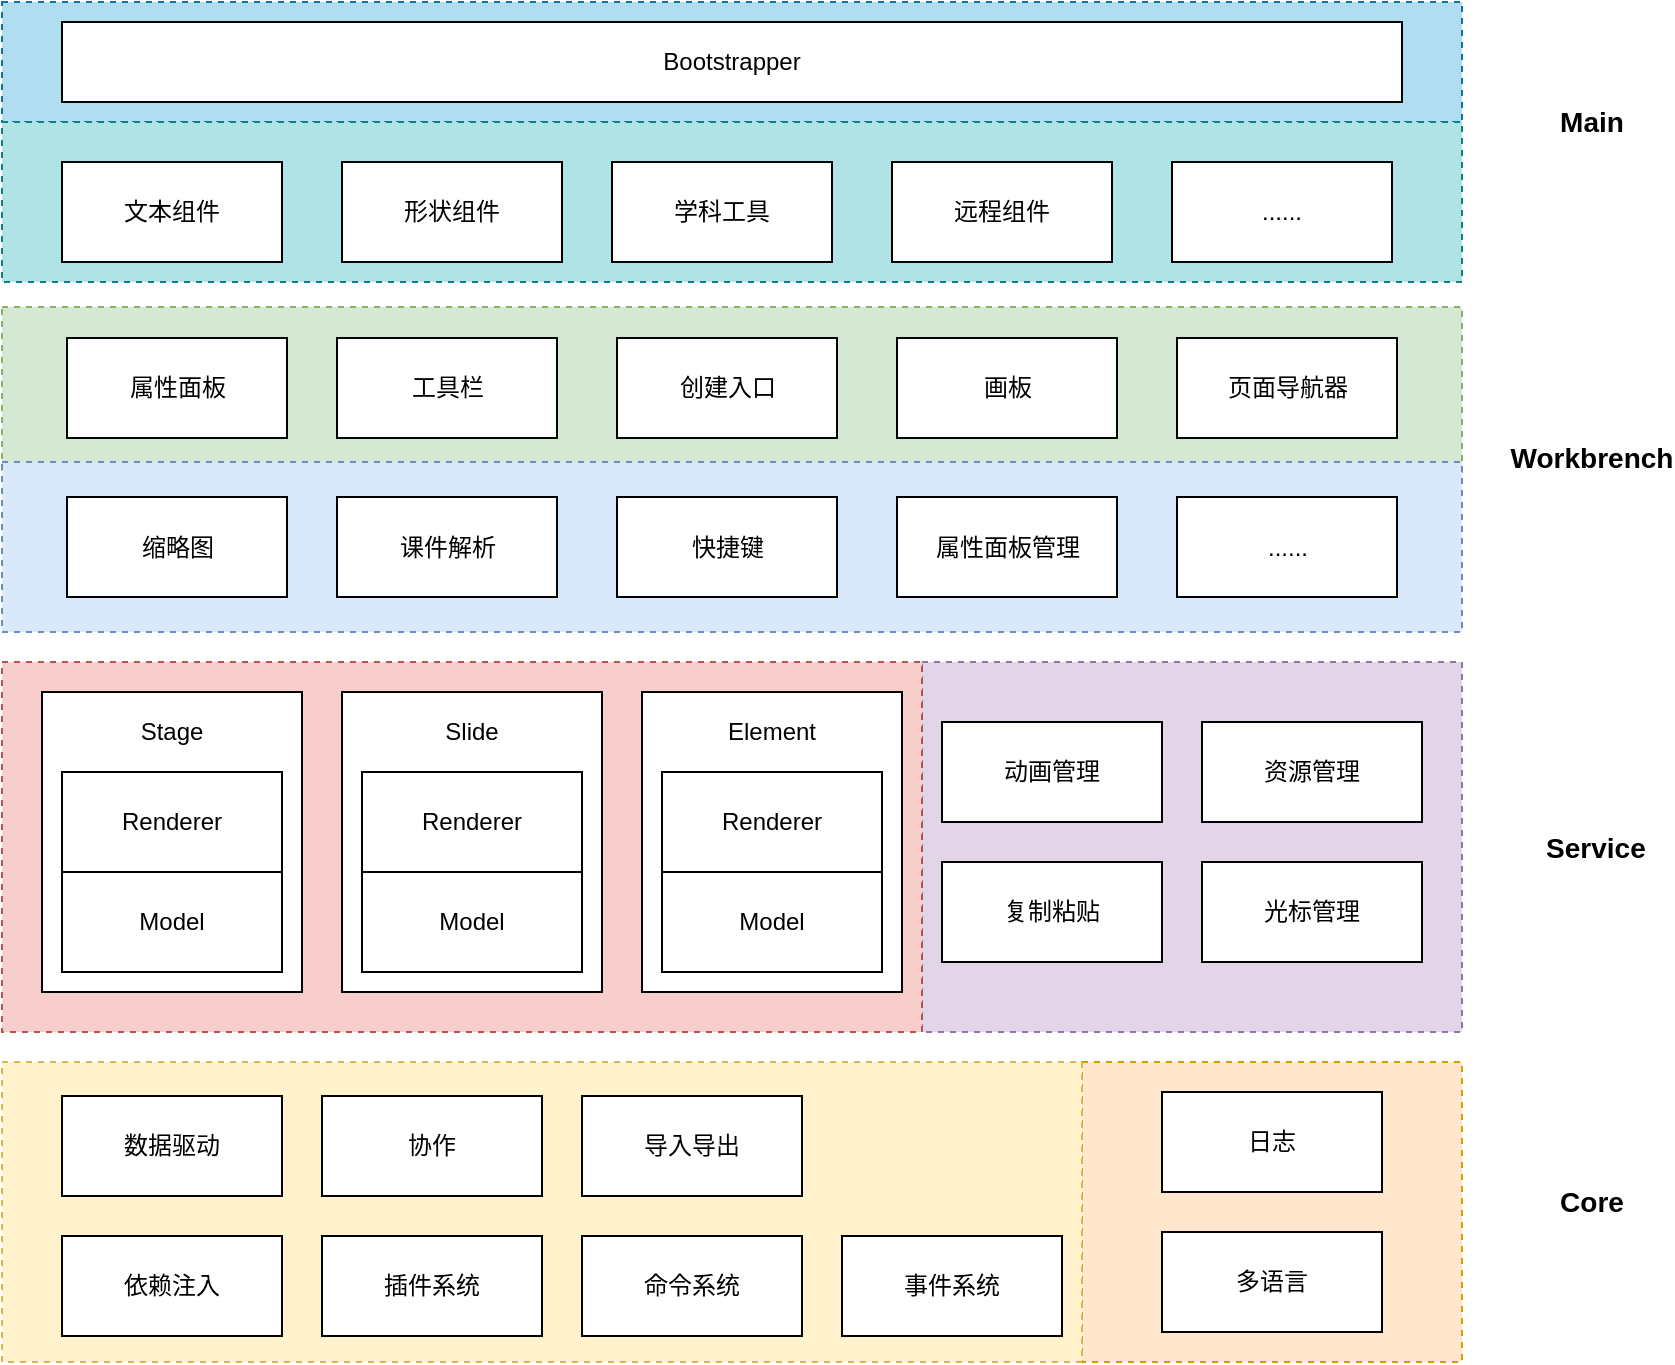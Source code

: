 <mxfile version="15.5.5" type="github"><diagram id="pkMIbwWAVx0sPegUFxgZ" name="Page-1"><mxGraphModel dx="1309" dy="1423" grid="1" gridSize="10" guides="1" tooltips="1" connect="1" arrows="1" fold="1" page="0" pageScale="1" pageWidth="827" pageHeight="1169" math="0" shadow="0"><root><mxCell id="0"/><mxCell id="1" parent="0"/><mxCell id="zEMKaAJTDBYtPiXh9I3o-1" value="" style="rounded=0;whiteSpace=wrap;html=1;dashed=1;fillColor=#b1ddf0;strokeColor=#10739e;" parent="1" vertex="1"><mxGeometry x="-150" y="-410" width="730" height="60" as="geometry"/></mxCell><mxCell id="sn1gpogE_0piRO8i1tVu-50" value="" style="rounded=0;whiteSpace=wrap;html=1;dashed=1;fillColor=#b0e3e6;strokeColor=#0e8088;" parent="1" vertex="1"><mxGeometry x="-150" y="-350" width="730" height="80" as="geometry"/></mxCell><mxCell id="sn1gpogE_0piRO8i1tVu-44" value="" style="rounded=0;whiteSpace=wrap;html=1;dashed=1;fillColor=#d5e8d4;strokeColor=#82b366;" parent="1" vertex="1"><mxGeometry x="-150" y="-257.5" width="730" height="85" as="geometry"/></mxCell><mxCell id="sn1gpogE_0piRO8i1tVu-42" value="" style="rounded=0;whiteSpace=wrap;html=1;dashed=1;fillColor=#dae8fc;strokeColor=#6c8ebf;" parent="1" vertex="1"><mxGeometry x="-150" y="-180" width="730" height="85" as="geometry"/></mxCell><mxCell id="sn1gpogE_0piRO8i1tVu-31" value="" style="rounded=0;whiteSpace=wrap;html=1;dashed=1;fillColor=#e1d5e7;strokeColor=#9673a6;" parent="1" vertex="1"><mxGeometry x="310" y="-80" width="270" height="185" as="geometry"/></mxCell><mxCell id="sn1gpogE_0piRO8i1tVu-30" value="" style="rounded=0;whiteSpace=wrap;html=1;dashed=1;fillColor=#f8cecc;strokeColor=#b85450;" parent="1" vertex="1"><mxGeometry x="-150" y="-80" width="460" height="185" as="geometry"/></mxCell><mxCell id="sn1gpogE_0piRO8i1tVu-15" value="" style="rounded=0;whiteSpace=wrap;html=1;" parent="1" vertex="1"><mxGeometry x="-130" y="-65" width="130" height="150" as="geometry"/></mxCell><mxCell id="sn1gpogE_0piRO8i1tVu-11" value="" style="rounded=0;whiteSpace=wrap;html=1;dashed=1;fillColor=#ffe6cc;strokeColor=#d79b00;" parent="1" vertex="1"><mxGeometry x="390" y="120" width="190" height="150" as="geometry"/></mxCell><mxCell id="sn1gpogE_0piRO8i1tVu-10" value="" style="rounded=0;whiteSpace=wrap;html=1;dashed=1;fillColor=#fff2cc;strokeColor=#d6b656;" parent="1" vertex="1"><mxGeometry x="-150" y="120" width="540" height="150" as="geometry"/></mxCell><mxCell id="sn1gpogE_0piRO8i1tVu-1" value="依赖注入" style="rounded=0;whiteSpace=wrap;html=1;" parent="1" vertex="1"><mxGeometry x="-120" y="207" width="110" height="50" as="geometry"/></mxCell><mxCell id="sn1gpogE_0piRO8i1tVu-2" value="插件系统" style="rounded=0;whiteSpace=wrap;html=1;" parent="1" vertex="1"><mxGeometry x="10" y="207" width="110" height="50" as="geometry"/></mxCell><mxCell id="sn1gpogE_0piRO8i1tVu-3" value="命令系统" style="rounded=0;whiteSpace=wrap;html=1;" parent="1" vertex="1"><mxGeometry x="140" y="207" width="110" height="50" as="geometry"/></mxCell><mxCell id="sn1gpogE_0piRO8i1tVu-4" value="事件系统" style="rounded=0;whiteSpace=wrap;html=1;" parent="1" vertex="1"><mxGeometry x="270" y="207" width="110" height="50" as="geometry"/></mxCell><mxCell id="sn1gpogE_0piRO8i1tVu-5" value="数据驱动" style="rounded=0;whiteSpace=wrap;html=1;" parent="1" vertex="1"><mxGeometry x="-120" y="137" width="110" height="50" as="geometry"/></mxCell><mxCell id="sn1gpogE_0piRO8i1tVu-6" value="协作" style="rounded=0;whiteSpace=wrap;html=1;" parent="1" vertex="1"><mxGeometry x="10" y="137" width="110" height="50" as="geometry"/></mxCell><mxCell id="sn1gpogE_0piRO8i1tVu-7" value="导入导出" style="rounded=0;whiteSpace=wrap;html=1;" parent="1" vertex="1"><mxGeometry x="140" y="137" width="110" height="50" as="geometry"/></mxCell><mxCell id="sn1gpogE_0piRO8i1tVu-8" value="多语言" style="rounded=0;whiteSpace=wrap;html=1;" parent="1" vertex="1"><mxGeometry x="430" y="205" width="110" height="50" as="geometry"/></mxCell><mxCell id="sn1gpogE_0piRO8i1tVu-9" value="日志" style="rounded=0;whiteSpace=wrap;html=1;" parent="1" vertex="1"><mxGeometry x="430" y="135" width="110" height="50" as="geometry"/></mxCell><mxCell id="sn1gpogE_0piRO8i1tVu-13" value="Renderer" style="rounded=0;whiteSpace=wrap;html=1;" parent="1" vertex="1"><mxGeometry x="-120" y="-25" width="110" height="50" as="geometry"/></mxCell><mxCell id="sn1gpogE_0piRO8i1tVu-14" value="Model" style="rounded=0;whiteSpace=wrap;html=1;" parent="1" vertex="1"><mxGeometry x="-120" y="25" width="110" height="50" as="geometry"/></mxCell><mxCell id="sn1gpogE_0piRO8i1tVu-16" value="Stage" style="text;html=1;strokeColor=none;fillColor=none;align=center;verticalAlign=middle;whiteSpace=wrap;rounded=0;dashed=1;" parent="1" vertex="1"><mxGeometry x="-85" y="-55" width="40" height="20" as="geometry"/></mxCell><mxCell id="sn1gpogE_0piRO8i1tVu-17" value="" style="rounded=0;whiteSpace=wrap;html=1;" parent="1" vertex="1"><mxGeometry x="20" y="-65" width="130" height="150" as="geometry"/></mxCell><mxCell id="sn1gpogE_0piRO8i1tVu-18" value="Renderer" style="rounded=0;whiteSpace=wrap;html=1;" parent="1" vertex="1"><mxGeometry x="30" y="-25" width="110" height="50" as="geometry"/></mxCell><mxCell id="sn1gpogE_0piRO8i1tVu-19" value="Model" style="rounded=0;whiteSpace=wrap;html=1;" parent="1" vertex="1"><mxGeometry x="30" y="25" width="110" height="50" as="geometry"/></mxCell><mxCell id="sn1gpogE_0piRO8i1tVu-20" value="Slide" style="text;html=1;strokeColor=none;fillColor=none;align=center;verticalAlign=middle;whiteSpace=wrap;rounded=0;dashed=1;" parent="1" vertex="1"><mxGeometry x="65" y="-55" width="40" height="20" as="geometry"/></mxCell><mxCell id="sn1gpogE_0piRO8i1tVu-21" value="" style="rounded=0;whiteSpace=wrap;html=1;" parent="1" vertex="1"><mxGeometry x="170" y="-65" width="130" height="150" as="geometry"/></mxCell><mxCell id="sn1gpogE_0piRO8i1tVu-22" value="Renderer" style="rounded=0;whiteSpace=wrap;html=1;" parent="1" vertex="1"><mxGeometry x="180" y="-25" width="110" height="50" as="geometry"/></mxCell><mxCell id="sn1gpogE_0piRO8i1tVu-23" value="Model" style="rounded=0;whiteSpace=wrap;html=1;" parent="1" vertex="1"><mxGeometry x="180" y="25" width="110" height="50" as="geometry"/></mxCell><mxCell id="sn1gpogE_0piRO8i1tVu-24" value="Element" style="text;html=1;strokeColor=none;fillColor=none;align=center;verticalAlign=middle;whiteSpace=wrap;rounded=0;dashed=1;" parent="1" vertex="1"><mxGeometry x="215" y="-55" width="40" height="20" as="geometry"/></mxCell><mxCell id="sn1gpogE_0piRO8i1tVu-26" value="动画管理" style="rounded=0;whiteSpace=wrap;html=1;" parent="1" vertex="1"><mxGeometry x="320" y="-50" width="110" height="50" as="geometry"/></mxCell><mxCell id="sn1gpogE_0piRO8i1tVu-27" value="复制粘贴" style="rounded=0;whiteSpace=wrap;html=1;" parent="1" vertex="1"><mxGeometry x="320" y="20" width="110" height="50" as="geometry"/></mxCell><mxCell id="sn1gpogE_0piRO8i1tVu-28" value="光标管理" style="rounded=0;whiteSpace=wrap;html=1;" parent="1" vertex="1"><mxGeometry x="450" y="20" width="110" height="50" as="geometry"/></mxCell><mxCell id="sn1gpogE_0piRO8i1tVu-29" value="资源管理" style="rounded=0;whiteSpace=wrap;html=1;" parent="1" vertex="1"><mxGeometry x="450" y="-50" width="110" height="50" as="geometry"/></mxCell><mxCell id="sn1gpogE_0piRO8i1tVu-33" value="缩略图" style="rounded=0;whiteSpace=wrap;html=1;" parent="1" vertex="1"><mxGeometry x="-117.5" y="-162.5" width="110" height="50" as="geometry"/></mxCell><mxCell id="sn1gpogE_0piRO8i1tVu-34" value="课件解析" style="rounded=0;whiteSpace=wrap;html=1;" parent="1" vertex="1"><mxGeometry x="17.5" y="-162.5" width="110" height="50" as="geometry"/></mxCell><mxCell id="sn1gpogE_0piRO8i1tVu-35" value="快捷键" style="rounded=0;whiteSpace=wrap;html=1;" parent="1" vertex="1"><mxGeometry x="157.5" y="-162.5" width="110" height="50" as="geometry"/></mxCell><mxCell id="sn1gpogE_0piRO8i1tVu-36" value="属性面板管理" style="rounded=0;whiteSpace=wrap;html=1;" parent="1" vertex="1"><mxGeometry x="297.5" y="-162.5" width="110" height="50" as="geometry"/></mxCell><mxCell id="sn1gpogE_0piRO8i1tVu-37" value="属性面板" style="rounded=0;whiteSpace=wrap;html=1;" parent="1" vertex="1"><mxGeometry x="-117.5" y="-242" width="110" height="50" as="geometry"/></mxCell><mxCell id="sn1gpogE_0piRO8i1tVu-38" value="工具栏" style="rounded=0;whiteSpace=wrap;html=1;" parent="1" vertex="1"><mxGeometry x="17.5" y="-242" width="110" height="50" as="geometry"/></mxCell><mxCell id="sn1gpogE_0piRO8i1tVu-39" value="创建入口" style="rounded=0;whiteSpace=wrap;html=1;" parent="1" vertex="1"><mxGeometry x="157.5" y="-242" width="110" height="50" as="geometry"/></mxCell><mxCell id="sn1gpogE_0piRO8i1tVu-40" value="画板" style="rounded=0;whiteSpace=wrap;html=1;" parent="1" vertex="1"><mxGeometry x="297.5" y="-242" width="110" height="50" as="geometry"/></mxCell><mxCell id="sn1gpogE_0piRO8i1tVu-41" value="页面导航器" style="rounded=0;whiteSpace=wrap;html=1;" parent="1" vertex="1"><mxGeometry x="437.5" y="-242" width="110" height="50" as="geometry"/></mxCell><mxCell id="sn1gpogE_0piRO8i1tVu-43" value="......" style="rounded=0;whiteSpace=wrap;html=1;" parent="1" vertex="1"><mxGeometry x="437.5" y="-162.5" width="110" height="50" as="geometry"/></mxCell><mxCell id="sn1gpogE_0piRO8i1tVu-45" value="文本组件" style="rounded=0;whiteSpace=wrap;html=1;" parent="1" vertex="1"><mxGeometry x="-120" y="-330" width="110" height="50" as="geometry"/></mxCell><mxCell id="sn1gpogE_0piRO8i1tVu-46" value="形状组件" style="rounded=0;whiteSpace=wrap;html=1;" parent="1" vertex="1"><mxGeometry x="20" y="-330" width="110" height="50" as="geometry"/></mxCell><mxCell id="sn1gpogE_0piRO8i1tVu-47" value="学科工具" style="rounded=0;whiteSpace=wrap;html=1;" parent="1" vertex="1"><mxGeometry x="155" y="-330" width="110" height="50" as="geometry"/></mxCell><mxCell id="sn1gpogE_0piRO8i1tVu-48" value="远程组件" style="rounded=0;whiteSpace=wrap;html=1;" parent="1" vertex="1"><mxGeometry x="295" y="-330" width="110" height="50" as="geometry"/></mxCell><mxCell id="sn1gpogE_0piRO8i1tVu-49" value="......" style="rounded=0;whiteSpace=wrap;html=1;" parent="1" vertex="1"><mxGeometry x="435" y="-330" width="110" height="50" as="geometry"/></mxCell><mxCell id="sn1gpogE_0piRO8i1tVu-51" value="Bootstrapper" style="rounded=0;whiteSpace=wrap;html=1;" parent="1" vertex="1"><mxGeometry x="-120" y="-400" width="670" height="40" as="geometry"/></mxCell><mxCell id="sn1gpogE_0piRO8i1tVu-52" value="Core" style="text;html=1;strokeColor=none;fillColor=none;align=center;verticalAlign=middle;whiteSpace=wrap;rounded=0;dashed=1;fontSize=14;fontStyle=1" parent="1" vertex="1"><mxGeometry x="625" y="180" width="40" height="20" as="geometry"/></mxCell><mxCell id="sn1gpogE_0piRO8i1tVu-53" value="&amp;nbsp;Service" style="text;html=1;strokeColor=none;fillColor=none;align=center;verticalAlign=middle;whiteSpace=wrap;rounded=0;dashed=1;fontSize=14;fontStyle=1" parent="1" vertex="1"><mxGeometry x="625" y="2.5" width="40" height="20" as="geometry"/></mxCell><mxCell id="sn1gpogE_0piRO8i1tVu-54" value="Workbrench" style="text;html=1;strokeColor=none;fillColor=none;align=center;verticalAlign=middle;whiteSpace=wrap;rounded=0;dashed=1;fontSize=14;fontStyle=1" parent="1" vertex="1"><mxGeometry x="610" y="-192" width="70" height="20" as="geometry"/></mxCell><mxCell id="sn1gpogE_0piRO8i1tVu-55" value="Main" style="text;html=1;strokeColor=none;fillColor=none;align=center;verticalAlign=middle;whiteSpace=wrap;rounded=0;dashed=1;fontSize=14;fontStyle=1" parent="1" vertex="1"><mxGeometry x="610" y="-360" width="70" height="20" as="geometry"/></mxCell></root></mxGraphModel></diagram></mxfile>